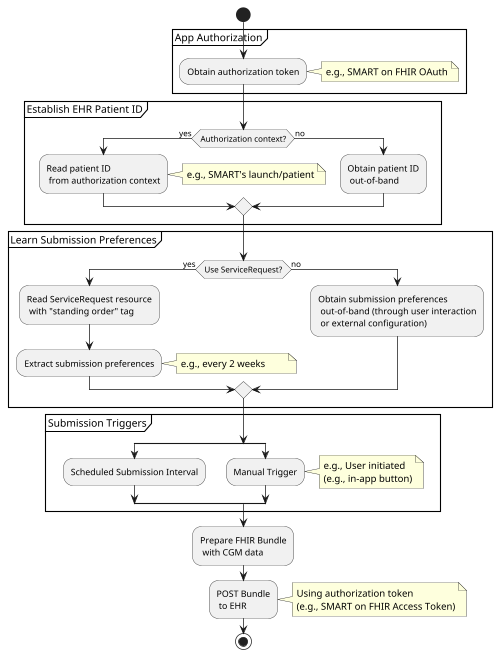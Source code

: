 @startuml

start
scale 500 width


partition "App Authorization" {
    :Obtain authorization token;
    note right
        e.g., SMART on FHIR OAuth
    end note
}

partition "Establish EHR Patient ID" {
    if (Authorization context?) then (yes)
        :Read patient ID
         from authorization context;
        note right
            e.g., SMART's launch/patient
        end note
    else (no)
        :Obtain patient ID
         out-of-band;
    endif
}

partition "Learn Submission Preferences" {
    if (Use ServiceRequest?) then (yes)
        :Read ServiceRequest resource
         with "standing order" tag;
        :Extract submission preferences;
        note right
            e.g., every 2 weeks        
        end note
    else (no)
        :Obtain submission preferences
         out-of-band (through user interaction
         or external configuration);
    endif
}

partition "Submission Triggers" {
    split
        :Scheduled Submission Interval;
    split again
        :Manual Trigger;
        note right
            e.g., User initiated
            (e.g., in-app button)
        end note
    end split
}

:Prepare FHIR Bundle
 with CGM data;
 
:POST Bundle
 to EHR;
note right 
    Using authorization token
    (e.g., SMART on FHIR Access Token)
end note

stop

@enduml
